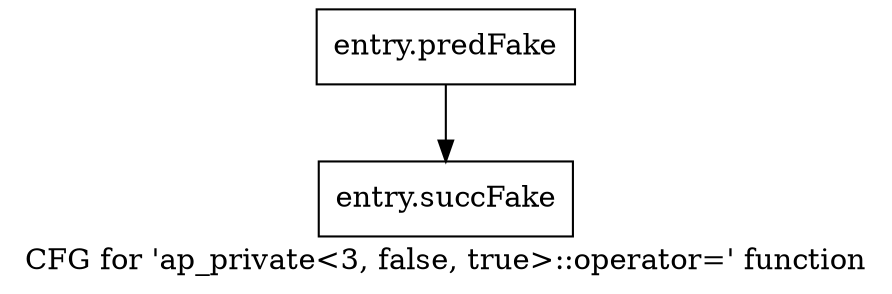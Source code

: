 digraph "CFG for 'ap_private\<3, false, true\>::operator=' function" {
	label="CFG for 'ap_private\<3, false, true\>::operator=' function";

	Node0x58fee50 [shape=record,filename="",linenumber="",label="{entry.predFake}"];
	Node0x58fee50 -> Node0x5b2dc30[ callList="" memoryops="" filename="/home/omerfaruk/tools/Xilinx/Vitis_HLS/2023.2/include/etc/ap_private.h" execusionnum="3"];
	Node0x5b2dc30 [shape=record,filename="/home/omerfaruk/tools/Xilinx/Vitis_HLS/2023.2/include/etc/ap_private.h",linenumber="1484",label="{entry.succFake}"];
}
